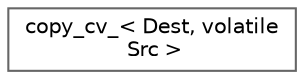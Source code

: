 digraph "Graphical Class Hierarchy"
{
 // LATEX_PDF_SIZE
  bgcolor="transparent";
  edge [fontname=Helvetica,fontsize=10,labelfontname=Helvetica,labelfontsize=10];
  node [fontname=Helvetica,fontsize=10,shape=box,height=0.2,width=0.4];
  rankdir="LR";
  Node0 [id="Node000000",label="copy_cv_\< Dest, volatile\l Src \>",height=0.2,width=0.4,color="grey40", fillcolor="white", style="filled",URL="$structcopy__cv___3_01_dest_00_01volatile_01_src_01_4.html",tooltip=" "];
}
